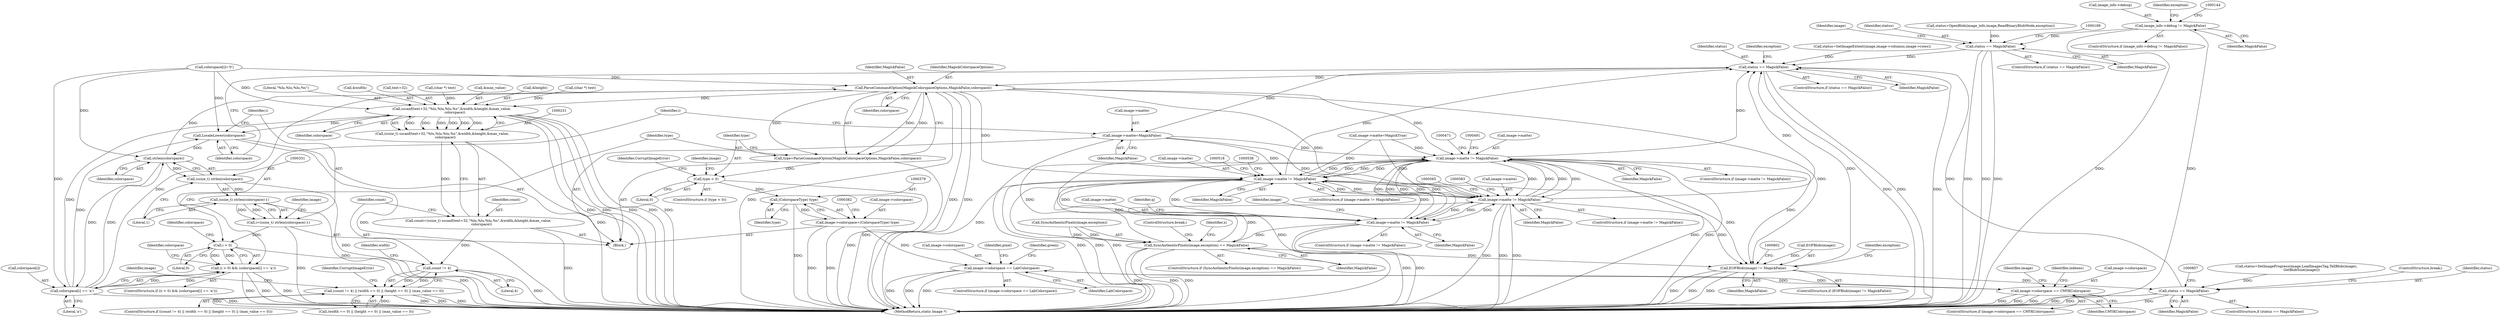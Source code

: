 digraph "0_ImageMagick_48bcf7c39302cdf9b0d9202ad03bf1b95152c44d@pointer" {
"1000138" [label="(Call,image_info->debug != MagickFalse)"];
"1000176" [label="(Call,status == MagickFalse)"];
"1000312" [label="(Call,status == MagickFalse)"];
"1000335" [label="(Call,image->matte=MagickFalse)"];
"1000464" [label="(Call,image->matte != MagickFalse)"];
"1000511" [label="(Call,image->matte != MagickFalse)"];
"1000558" [label="(Call,image->matte != MagickFalse)"];
"1000770" [label="(Call,image->matte != MagickFalse)"];
"1000781" [label="(Call,SyncAuthenticPixels(image,exception) == MagickFalse)"];
"1000788" [label="(Call,EOFBlob(image) != MagickFalse)"];
"1000850" [label="(Call,status == MagickFalse)"];
"1000363" [label="(Call,ParseCommandOption(MagickColorspaceOptions,MagickFalse,colorspace))"];
"1000232" [label="(Call,sscanf(text+32,\"%lu,%lu,%lu,%s\",&width,&height,&max_value,\n      colorspace))"];
"1000230" [label="(Call,(ssize_t) sscanf(text+32,\"%lu,%lu,%lu,%s\",&width,&height,&max_value,\n      colorspace))"];
"1000228" [label="(Call,count=(ssize_t) sscanf(text+32,\"%lu,%lu,%lu,%s\",&width,&height,&max_value,\n      colorspace))"];
"1000246" [label="(Call,count != 4)"];
"1000245" [label="(Call,(count != 4) || (width == 0) || (height == 0) || (max_value == 0))"];
"1000325" [label="(Call,LocaleLower(colorspace))"];
"1000332" [label="(Call,strlen(colorspace))"];
"1000330" [label="(Call,(ssize_t) strlen(colorspace))"];
"1000329" [label="(Call,(ssize_t) strlen(colorspace)-1)"];
"1000327" [label="(Call,i=(ssize_t) strlen(colorspace)-1)"];
"1000342" [label="(Call,i > 0)"];
"1000341" [label="(Call,(i > 0) && (colorspace[i] == 'a'))"];
"1000345" [label="(Call,colorspace[i] == 'a')"];
"1000361" [label="(Call,type=ParseCommandOption(MagickColorspaceOptions,MagickFalse,colorspace))"];
"1000368" [label="(Call,type < 0)"];
"1000378" [label="(Call,(ColorspaceType) type)"];
"1000374" [label="(Call,image->colorspace=(ColorspaceType) type)"];
"1000633" [label="(Call,image->colorspace == LabColorspace)"];
"1000754" [label="(Call,image->colorspace == CMYKColorspace)"];
"1000251" [label="(Identifier,width)"];
"1000632" [label="(ControlStructure,if (image->colorspace == LabColorspace))"];
"1000789" [label="(Call,EOFBlob(image))"];
"1000181" [label="(Identifier,image)"];
"1000468" [label="(Identifier,MagickFalse)"];
"1000228" [label="(Call,count=(ssize_t) sscanf(text+32,\"%lu,%lu,%lu,%s\",&width,&height,&max_value,\n      colorspace))"];
"1000781" [label="(Call,SyncAuthenticPixels(image,exception) == MagickFalse)"];
"1000364" [label="(Identifier,MagickColorspaceOptions)"];
"1000139" [label="(Call,image_info->debug)"];
"1000142" [label="(Identifier,MagickFalse)"];
"1000249" [label="(Call,(width == 0) || (height == 0) || (max_value == 0))"];
"1000378" [label="(Call,(ColorspaceType) type)"];
"1000870" [label="(MethodReturn,static Image *)"];
"1000340" [label="(ControlStructure,if ((i > 0) && (colorspace[i] == 'a')))"];
"1000376" [label="(Identifier,image)"];
"1000326" [label="(Identifier,colorspace)"];
"1000512" [label="(Call,image->matte)"];
"1000313" [label="(Identifier,status)"];
"1000380" [label="(Identifier,type)"];
"1000356" [label="(Call,image->matte=MagickTrue)"];
"1000755" [label="(Call,image->colorspace)"];
"1000229" [label="(Identifier,count)"];
"1000370" [label="(Literal,0)"];
"1000791" [label="(Identifier,MagickFalse)"];
"1000510" [label="(ControlStructure,if (image->matte != MagickFalse))"];
"1000244" [label="(ControlStructure,if ((count != 4) || (width == 0) || (height == 0) || (max_value == 0)))"];
"1000261" [label="(Identifier,CorruptImageError)"];
"1000361" [label="(Call,type=ParseCommandOption(MagickColorspaceOptions,MagickFalse,colorspace))"];
"1000363" [label="(Call,ParseCommandOption(MagickColorspaceOptions,MagickFalse,colorspace))"];
"1000463" [label="(ControlStructure,if (image->matte != MagickFalse))"];
"1000344" [label="(Literal,0)"];
"1000840" [label="(Call,status=SetImageProgress(image,LoadImagesTag,TellBlob(image),\n          GetBlobSize(image)))"];
"1000330" [label="(Call,(ssize_t) strlen(colorspace))"];
"1000368" [label="(Call,type < 0)"];
"1000853" [label="(ControlStructure,break;)"];
"1000203" [label="(Call,(char *) text)"];
"1000771" [label="(Call,image->matte)"];
"1000851" [label="(Identifier,status)"];
"1000515" [label="(Identifier,MagickFalse)"];
"1000640" [label="(Identifier,green)"];
"1000787" [label="(ControlStructure,if (EOFBlob(image) != MagickFalse))"];
"1000325" [label="(Call,LocaleLower(colorspace))"];
"1000243" [label="(Identifier,colorspace)"];
"1000758" [label="(Identifier,CMYKColorspace)"];
"1000562" [label="(Identifier,MagickFalse)"];
"1000634" [label="(Call,image->colorspace)"];
"1000511" [label="(Call,image->matte != MagickFalse)"];
"1000365" [label="(Identifier,MagickFalse)"];
"1000248" [label="(Literal,4)"];
"1000633" [label="(Call,image->colorspace == LabColorspace)"];
"1000465" [label="(Call,image->matte)"];
"1000245" [label="(Call,(count != 4) || (width == 0) || (height == 0) || (max_value == 0))"];
"1000559" [label="(Call,image->matte)"];
"1000247" [label="(Identifier,count)"];
"1000655" [label="(Identifier,pixel)"];
"1000375" [label="(Call,image->colorspace)"];
"1000770" [label="(Call,image->matte != MagickFalse)"];
"1000137" [label="(ControlStructure,if (image_info->debug != MagickFalse))"];
"1000333" [label="(Identifier,colorspace)"];
"1000557" [label="(ControlStructure,if (image->matte != MagickFalse))"];
"1000464" [label="(Call,image->matte != MagickFalse)"];
"1000317" [label="(Identifier,exception)"];
"1000177" [label="(Identifier,status)"];
"1000367" [label="(ControlStructure,if (type < 0))"];
"1000772" [label="(Identifier,image)"];
"1000341" [label="(Call,(i > 0) && (colorspace[i] == 'a'))"];
"1000236" [label="(Literal,\"%lu,%lu,%lu,%s\")"];
"1000353" [label="(Identifier,colorspace)"];
"1000237" [label="(Call,&width)"];
"1000265" [label="(Identifier,image)"];
"1000788" [label="(Call,EOFBlob(image) != MagickFalse)"];
"1000753" [label="(ControlStructure,if (image->colorspace == CMYKColorspace))"];
"1000761" [label="(Identifier,indexes)"];
"1000138" [label="(Call,image_info->debug != MagickFalse)"];
"1000782" [label="(Call,SyncAuthenticPixels(image,exception))"];
"1000230" [label="(Call,(ssize_t) sscanf(text+32,\"%lu,%lu,%lu,%s\",&width,&height,&max_value,\n      colorspace))"];
"1000637" [label="(Identifier,LabColorspace)"];
"1000785" [label="(Identifier,MagickFalse)"];
"1000328" [label="(Identifier,i)"];
"1000351" [label="(Call,colorspace[i]='\0')"];
"1000175" [label="(ControlStructure,if (status == MagickFalse))"];
"1000335" [label="(Call,image->matte=MagickFalse)"];
"1000850" [label="(Call,status == MagickFalse)"];
"1000178" [label="(Identifier,MagickFalse)"];
"1000334" [label="(Literal,1)"];
"1000345" [label="(Call,colorspace[i] == 'a')"];
"1000786" [label="(ControlStructure,break;)"];
"1000232" [label="(Call,sscanf(text+32,\"%lu,%lu,%lu,%s\",&width,&height,&max_value,\n      colorspace))"];
"1000343" [label="(Identifier,i)"];
"1000339" [label="(Identifier,MagickFalse)"];
"1000246" [label="(Call,count != 4)"];
"1000154" [label="(Identifier,exception)"];
"1000558" [label="(Call,image->matte != MagickFalse)"];
"1000233" [label="(Call,text+32)"];
"1000776" [label="(Identifier,q)"];
"1000856" [label="(Call,(char *) text)"];
"1000342" [label="(Call,i > 0)"];
"1000311" [label="(ControlStructure,if (status == MagickFalse))"];
"1000312" [label="(Call,status == MagickFalse)"];
"1000783" [label="(Identifier,image)"];
"1000445" [label="(Identifier,x)"];
"1000366" [label="(Identifier,colorspace)"];
"1000369" [label="(Identifier,type)"];
"1000849" [label="(ControlStructure,if (status == MagickFalse))"];
"1000794" [label="(Identifier,exception)"];
"1000168" [label="(Call,status=OpenBlob(image_info,image,ReadBinaryBlobMode,exception))"];
"1000780" [label="(ControlStructure,if (SyncAuthenticPixels(image,exception) == MagickFalse))"];
"1000176" [label="(Call,status == MagickFalse)"];
"1000852" [label="(Identifier,MagickFalse)"];
"1000346" [label="(Call,colorspace[i])"];
"1000347" [label="(Identifier,colorspace)"];
"1000372" [label="(Identifier,CorruptImageError)"];
"1000769" [label="(ControlStructure,if (image->matte != MagickFalse))"];
"1000329" [label="(Call,(ssize_t) strlen(colorspace)-1)"];
"1000336" [label="(Call,image->matte)"];
"1000754" [label="(Call,image->colorspace == CMYKColorspace)"];
"1000241" [label="(Call,&max_value)"];
"1000774" [label="(Identifier,MagickFalse)"];
"1000301" [label="(Call,status=SetImageExtent(image,image->columns,image->rows))"];
"1000214" [label="(Block,)"];
"1000239" [label="(Call,&height)"];
"1000349" [label="(Literal,'a')"];
"1000314" [label="(Identifier,MagickFalse)"];
"1000337" [label="(Identifier,image)"];
"1000362" [label="(Identifier,type)"];
"1000374" [label="(Call,image->colorspace=(ColorspaceType) type)"];
"1000332" [label="(Call,strlen(colorspace))"];
"1000327" [label="(Call,i=(ssize_t) strlen(colorspace)-1)"];
"1000138" -> "1000137"  [label="AST: "];
"1000138" -> "1000142"  [label="CFG: "];
"1000139" -> "1000138"  [label="AST: "];
"1000142" -> "1000138"  [label="AST: "];
"1000144" -> "1000138"  [label="CFG: "];
"1000154" -> "1000138"  [label="CFG: "];
"1000138" -> "1000870"  [label="DDG: "];
"1000138" -> "1000870"  [label="DDG: "];
"1000138" -> "1000176"  [label="DDG: "];
"1000176" -> "1000175"  [label="AST: "];
"1000176" -> "1000178"  [label="CFG: "];
"1000177" -> "1000176"  [label="AST: "];
"1000178" -> "1000176"  [label="AST: "];
"1000181" -> "1000176"  [label="CFG: "];
"1000189" -> "1000176"  [label="CFG: "];
"1000176" -> "1000870"  [label="DDG: "];
"1000176" -> "1000870"  [label="DDG: "];
"1000176" -> "1000870"  [label="DDG: "];
"1000168" -> "1000176"  [label="DDG: "];
"1000176" -> "1000312"  [label="DDG: "];
"1000312" -> "1000311"  [label="AST: "];
"1000312" -> "1000314"  [label="CFG: "];
"1000313" -> "1000312"  [label="AST: "];
"1000314" -> "1000312"  [label="AST: "];
"1000317" -> "1000312"  [label="CFG: "];
"1000326" -> "1000312"  [label="CFG: "];
"1000312" -> "1000870"  [label="DDG: "];
"1000312" -> "1000870"  [label="DDG: "];
"1000312" -> "1000870"  [label="DDG: "];
"1000301" -> "1000312"  [label="DDG: "];
"1000788" -> "1000312"  [label="DDG: "];
"1000558" -> "1000312"  [label="DDG: "];
"1000464" -> "1000312"  [label="DDG: "];
"1000850" -> "1000312"  [label="DDG: "];
"1000511" -> "1000312"  [label="DDG: "];
"1000312" -> "1000335"  [label="DDG: "];
"1000312" -> "1000363"  [label="DDG: "];
"1000335" -> "1000214"  [label="AST: "];
"1000335" -> "1000339"  [label="CFG: "];
"1000336" -> "1000335"  [label="AST: "];
"1000339" -> "1000335"  [label="AST: "];
"1000343" -> "1000335"  [label="CFG: "];
"1000335" -> "1000870"  [label="DDG: "];
"1000335" -> "1000464"  [label="DDG: "];
"1000335" -> "1000511"  [label="DDG: "];
"1000335" -> "1000558"  [label="DDG: "];
"1000464" -> "1000463"  [label="AST: "];
"1000464" -> "1000468"  [label="CFG: "];
"1000465" -> "1000464"  [label="AST: "];
"1000468" -> "1000464"  [label="AST: "];
"1000471" -> "1000464"  [label="CFG: "];
"1000491" -> "1000464"  [label="CFG: "];
"1000464" -> "1000870"  [label="DDG: "];
"1000464" -> "1000870"  [label="DDG: "];
"1000464" -> "1000870"  [label="DDG: "];
"1000356" -> "1000464"  [label="DDG: "];
"1000558" -> "1000464"  [label="DDG: "];
"1000558" -> "1000464"  [label="DDG: "];
"1000511" -> "1000464"  [label="DDG: "];
"1000511" -> "1000464"  [label="DDG: "];
"1000770" -> "1000464"  [label="DDG: "];
"1000781" -> "1000464"  [label="DDG: "];
"1000363" -> "1000464"  [label="DDG: "];
"1000464" -> "1000511"  [label="DDG: "];
"1000464" -> "1000511"  [label="DDG: "];
"1000464" -> "1000558"  [label="DDG: "];
"1000464" -> "1000558"  [label="DDG: "];
"1000464" -> "1000770"  [label="DDG: "];
"1000464" -> "1000770"  [label="DDG: "];
"1000464" -> "1000788"  [label="DDG: "];
"1000511" -> "1000510"  [label="AST: "];
"1000511" -> "1000515"  [label="CFG: "];
"1000512" -> "1000511"  [label="AST: "];
"1000515" -> "1000511"  [label="AST: "];
"1000518" -> "1000511"  [label="CFG: "];
"1000538" -> "1000511"  [label="CFG: "];
"1000511" -> "1000870"  [label="DDG: "];
"1000511" -> "1000870"  [label="DDG: "];
"1000511" -> "1000870"  [label="DDG: "];
"1000356" -> "1000511"  [label="DDG: "];
"1000558" -> "1000511"  [label="DDG: "];
"1000558" -> "1000511"  [label="DDG: "];
"1000770" -> "1000511"  [label="DDG: "];
"1000781" -> "1000511"  [label="DDG: "];
"1000363" -> "1000511"  [label="DDG: "];
"1000511" -> "1000558"  [label="DDG: "];
"1000511" -> "1000558"  [label="DDG: "];
"1000511" -> "1000770"  [label="DDG: "];
"1000511" -> "1000770"  [label="DDG: "];
"1000511" -> "1000788"  [label="DDG: "];
"1000558" -> "1000557"  [label="AST: "];
"1000558" -> "1000562"  [label="CFG: "];
"1000559" -> "1000558"  [label="AST: "];
"1000562" -> "1000558"  [label="AST: "];
"1000565" -> "1000558"  [label="CFG: "];
"1000583" -> "1000558"  [label="CFG: "];
"1000558" -> "1000870"  [label="DDG: "];
"1000558" -> "1000870"  [label="DDG: "];
"1000558" -> "1000870"  [label="DDG: "];
"1000356" -> "1000558"  [label="DDG: "];
"1000770" -> "1000558"  [label="DDG: "];
"1000781" -> "1000558"  [label="DDG: "];
"1000363" -> "1000558"  [label="DDG: "];
"1000558" -> "1000770"  [label="DDG: "];
"1000558" -> "1000770"  [label="DDG: "];
"1000558" -> "1000788"  [label="DDG: "];
"1000770" -> "1000769"  [label="AST: "];
"1000770" -> "1000774"  [label="CFG: "];
"1000771" -> "1000770"  [label="AST: "];
"1000774" -> "1000770"  [label="AST: "];
"1000776" -> "1000770"  [label="CFG: "];
"1000783" -> "1000770"  [label="CFG: "];
"1000770" -> "1000870"  [label="DDG: "];
"1000770" -> "1000870"  [label="DDG: "];
"1000770" -> "1000781"  [label="DDG: "];
"1000781" -> "1000780"  [label="AST: "];
"1000781" -> "1000785"  [label="CFG: "];
"1000782" -> "1000781"  [label="AST: "];
"1000785" -> "1000781"  [label="AST: "];
"1000786" -> "1000781"  [label="CFG: "];
"1000445" -> "1000781"  [label="CFG: "];
"1000781" -> "1000870"  [label="DDG: "];
"1000781" -> "1000870"  [label="DDG: "];
"1000781" -> "1000870"  [label="DDG: "];
"1000782" -> "1000781"  [label="DDG: "];
"1000782" -> "1000781"  [label="DDG: "];
"1000781" -> "1000788"  [label="DDG: "];
"1000788" -> "1000787"  [label="AST: "];
"1000788" -> "1000791"  [label="CFG: "];
"1000789" -> "1000788"  [label="AST: "];
"1000791" -> "1000788"  [label="AST: "];
"1000794" -> "1000788"  [label="CFG: "];
"1000802" -> "1000788"  [label="CFG: "];
"1000788" -> "1000870"  [label="DDG: "];
"1000788" -> "1000870"  [label="DDG: "];
"1000788" -> "1000870"  [label="DDG: "];
"1000789" -> "1000788"  [label="DDG: "];
"1000363" -> "1000788"  [label="DDG: "];
"1000788" -> "1000850"  [label="DDG: "];
"1000850" -> "1000849"  [label="AST: "];
"1000850" -> "1000852"  [label="CFG: "];
"1000851" -> "1000850"  [label="AST: "];
"1000852" -> "1000850"  [label="AST: "];
"1000857" -> "1000850"  [label="CFG: "];
"1000853" -> "1000850"  [label="CFG: "];
"1000850" -> "1000870"  [label="DDG: "];
"1000850" -> "1000870"  [label="DDG: "];
"1000850" -> "1000870"  [label="DDG: "];
"1000840" -> "1000850"  [label="DDG: "];
"1000363" -> "1000361"  [label="AST: "];
"1000363" -> "1000366"  [label="CFG: "];
"1000364" -> "1000363"  [label="AST: "];
"1000365" -> "1000363"  [label="AST: "];
"1000366" -> "1000363"  [label="AST: "];
"1000361" -> "1000363"  [label="CFG: "];
"1000363" -> "1000870"  [label="DDG: "];
"1000363" -> "1000870"  [label="DDG: "];
"1000363" -> "1000870"  [label="DDG: "];
"1000363" -> "1000232"  [label="DDG: "];
"1000363" -> "1000361"  [label="DDG: "];
"1000363" -> "1000361"  [label="DDG: "];
"1000363" -> "1000361"  [label="DDG: "];
"1000332" -> "1000363"  [label="DDG: "];
"1000351" -> "1000363"  [label="DDG: "];
"1000345" -> "1000363"  [label="DDG: "];
"1000232" -> "1000230"  [label="AST: "];
"1000232" -> "1000243"  [label="CFG: "];
"1000233" -> "1000232"  [label="AST: "];
"1000236" -> "1000232"  [label="AST: "];
"1000237" -> "1000232"  [label="AST: "];
"1000239" -> "1000232"  [label="AST: "];
"1000241" -> "1000232"  [label="AST: "];
"1000243" -> "1000232"  [label="AST: "];
"1000230" -> "1000232"  [label="CFG: "];
"1000232" -> "1000870"  [label="DDG: "];
"1000232" -> "1000870"  [label="DDG: "];
"1000232" -> "1000870"  [label="DDG: "];
"1000232" -> "1000870"  [label="DDG: "];
"1000232" -> "1000870"  [label="DDG: "];
"1000232" -> "1000230"  [label="DDG: "];
"1000232" -> "1000230"  [label="DDG: "];
"1000232" -> "1000230"  [label="DDG: "];
"1000232" -> "1000230"  [label="DDG: "];
"1000232" -> "1000230"  [label="DDG: "];
"1000232" -> "1000230"  [label="DDG: "];
"1000856" -> "1000232"  [label="DDG: "];
"1000203" -> "1000232"  [label="DDG: "];
"1000351" -> "1000232"  [label="DDG: "];
"1000345" -> "1000232"  [label="DDG: "];
"1000232" -> "1000325"  [label="DDG: "];
"1000230" -> "1000228"  [label="AST: "];
"1000231" -> "1000230"  [label="AST: "];
"1000228" -> "1000230"  [label="CFG: "];
"1000230" -> "1000870"  [label="DDG: "];
"1000230" -> "1000228"  [label="DDG: "];
"1000228" -> "1000214"  [label="AST: "];
"1000229" -> "1000228"  [label="AST: "];
"1000247" -> "1000228"  [label="CFG: "];
"1000228" -> "1000870"  [label="DDG: "];
"1000228" -> "1000246"  [label="DDG: "];
"1000246" -> "1000245"  [label="AST: "];
"1000246" -> "1000248"  [label="CFG: "];
"1000247" -> "1000246"  [label="AST: "];
"1000248" -> "1000246"  [label="AST: "];
"1000251" -> "1000246"  [label="CFG: "];
"1000245" -> "1000246"  [label="CFG: "];
"1000246" -> "1000870"  [label="DDG: "];
"1000246" -> "1000245"  [label="DDG: "];
"1000246" -> "1000245"  [label="DDG: "];
"1000245" -> "1000244"  [label="AST: "];
"1000245" -> "1000249"  [label="CFG: "];
"1000249" -> "1000245"  [label="AST: "];
"1000261" -> "1000245"  [label="CFG: "];
"1000265" -> "1000245"  [label="CFG: "];
"1000245" -> "1000870"  [label="DDG: "];
"1000245" -> "1000870"  [label="DDG: "];
"1000245" -> "1000870"  [label="DDG: "];
"1000249" -> "1000245"  [label="DDG: "];
"1000249" -> "1000245"  [label="DDG: "];
"1000325" -> "1000214"  [label="AST: "];
"1000325" -> "1000326"  [label="CFG: "];
"1000326" -> "1000325"  [label="AST: "];
"1000328" -> "1000325"  [label="CFG: "];
"1000325" -> "1000870"  [label="DDG: "];
"1000351" -> "1000325"  [label="DDG: "];
"1000345" -> "1000325"  [label="DDG: "];
"1000325" -> "1000332"  [label="DDG: "];
"1000332" -> "1000330"  [label="AST: "];
"1000332" -> "1000333"  [label="CFG: "];
"1000333" -> "1000332"  [label="AST: "];
"1000330" -> "1000332"  [label="CFG: "];
"1000332" -> "1000330"  [label="DDG: "];
"1000351" -> "1000332"  [label="DDG: "];
"1000345" -> "1000332"  [label="DDG: "];
"1000332" -> "1000345"  [label="DDG: "];
"1000330" -> "1000329"  [label="AST: "];
"1000331" -> "1000330"  [label="AST: "];
"1000334" -> "1000330"  [label="CFG: "];
"1000330" -> "1000870"  [label="DDG: "];
"1000330" -> "1000329"  [label="DDG: "];
"1000329" -> "1000327"  [label="AST: "];
"1000329" -> "1000334"  [label="CFG: "];
"1000334" -> "1000329"  [label="AST: "];
"1000327" -> "1000329"  [label="CFG: "];
"1000329" -> "1000870"  [label="DDG: "];
"1000329" -> "1000327"  [label="DDG: "];
"1000329" -> "1000327"  [label="DDG: "];
"1000327" -> "1000214"  [label="AST: "];
"1000328" -> "1000327"  [label="AST: "];
"1000337" -> "1000327"  [label="CFG: "];
"1000327" -> "1000870"  [label="DDG: "];
"1000327" -> "1000342"  [label="DDG: "];
"1000342" -> "1000341"  [label="AST: "];
"1000342" -> "1000344"  [label="CFG: "];
"1000343" -> "1000342"  [label="AST: "];
"1000344" -> "1000342"  [label="AST: "];
"1000347" -> "1000342"  [label="CFG: "];
"1000341" -> "1000342"  [label="CFG: "];
"1000342" -> "1000870"  [label="DDG: "];
"1000342" -> "1000341"  [label="DDG: "];
"1000342" -> "1000341"  [label="DDG: "];
"1000341" -> "1000340"  [label="AST: "];
"1000341" -> "1000345"  [label="CFG: "];
"1000345" -> "1000341"  [label="AST: "];
"1000353" -> "1000341"  [label="CFG: "];
"1000362" -> "1000341"  [label="CFG: "];
"1000341" -> "1000870"  [label="DDG: "];
"1000341" -> "1000870"  [label="DDG: "];
"1000341" -> "1000870"  [label="DDG: "];
"1000345" -> "1000341"  [label="DDG: "];
"1000345" -> "1000341"  [label="DDG: "];
"1000345" -> "1000349"  [label="CFG: "];
"1000346" -> "1000345"  [label="AST: "];
"1000349" -> "1000345"  [label="AST: "];
"1000345" -> "1000870"  [label="DDG: "];
"1000351" -> "1000345"  [label="DDG: "];
"1000361" -> "1000214"  [label="AST: "];
"1000362" -> "1000361"  [label="AST: "];
"1000369" -> "1000361"  [label="CFG: "];
"1000361" -> "1000870"  [label="DDG: "];
"1000361" -> "1000368"  [label="DDG: "];
"1000368" -> "1000367"  [label="AST: "];
"1000368" -> "1000370"  [label="CFG: "];
"1000369" -> "1000368"  [label="AST: "];
"1000370" -> "1000368"  [label="AST: "];
"1000372" -> "1000368"  [label="CFG: "];
"1000376" -> "1000368"  [label="CFG: "];
"1000368" -> "1000870"  [label="DDG: "];
"1000368" -> "1000378"  [label="DDG: "];
"1000378" -> "1000374"  [label="AST: "];
"1000378" -> "1000380"  [label="CFG: "];
"1000379" -> "1000378"  [label="AST: "];
"1000380" -> "1000378"  [label="AST: "];
"1000374" -> "1000378"  [label="CFG: "];
"1000378" -> "1000870"  [label="DDG: "];
"1000378" -> "1000374"  [label="DDG: "];
"1000374" -> "1000214"  [label="AST: "];
"1000375" -> "1000374"  [label="AST: "];
"1000382" -> "1000374"  [label="CFG: "];
"1000374" -> "1000870"  [label="DDG: "];
"1000374" -> "1000870"  [label="DDG: "];
"1000374" -> "1000633"  [label="DDG: "];
"1000633" -> "1000632"  [label="AST: "];
"1000633" -> "1000637"  [label="CFG: "];
"1000634" -> "1000633"  [label="AST: "];
"1000637" -> "1000633"  [label="AST: "];
"1000640" -> "1000633"  [label="CFG: "];
"1000655" -> "1000633"  [label="CFG: "];
"1000633" -> "1000870"  [label="DDG: "];
"1000633" -> "1000870"  [label="DDG: "];
"1000633" -> "1000870"  [label="DDG: "];
"1000754" -> "1000633"  [label="DDG: "];
"1000633" -> "1000754"  [label="DDG: "];
"1000754" -> "1000753"  [label="AST: "];
"1000754" -> "1000758"  [label="CFG: "];
"1000755" -> "1000754"  [label="AST: "];
"1000758" -> "1000754"  [label="AST: "];
"1000761" -> "1000754"  [label="CFG: "];
"1000772" -> "1000754"  [label="CFG: "];
"1000754" -> "1000870"  [label="DDG: "];
"1000754" -> "1000870"  [label="DDG: "];
"1000754" -> "1000870"  [label="DDG: "];
}
